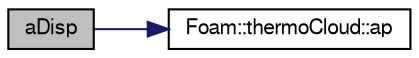 digraph "aDisp"
{
  bgcolor="transparent";
  edge [fontname="FreeSans",fontsize="10",labelfontname="FreeSans",labelfontsize="10"];
  node [fontname="FreeSans",fontsize="10",shape=record];
  rankdir="LR";
  Node6 [label="aDisp",height=0.2,width=0.4,color="black", fillcolor="grey75", style="filled", fontcolor="black"];
  Node6 -> Node7 [color="midnightblue",fontsize="10",style="solid",fontname="FreeSans"];
  Node7 [label="Foam::thermoCloud::ap",height=0.2,width=0.4,color="black",URL="$a23750.html#a0008ba390808b58259c8e9d8c965bda8",tooltip="Return tmp equivalent particulate absorption. "];
}
